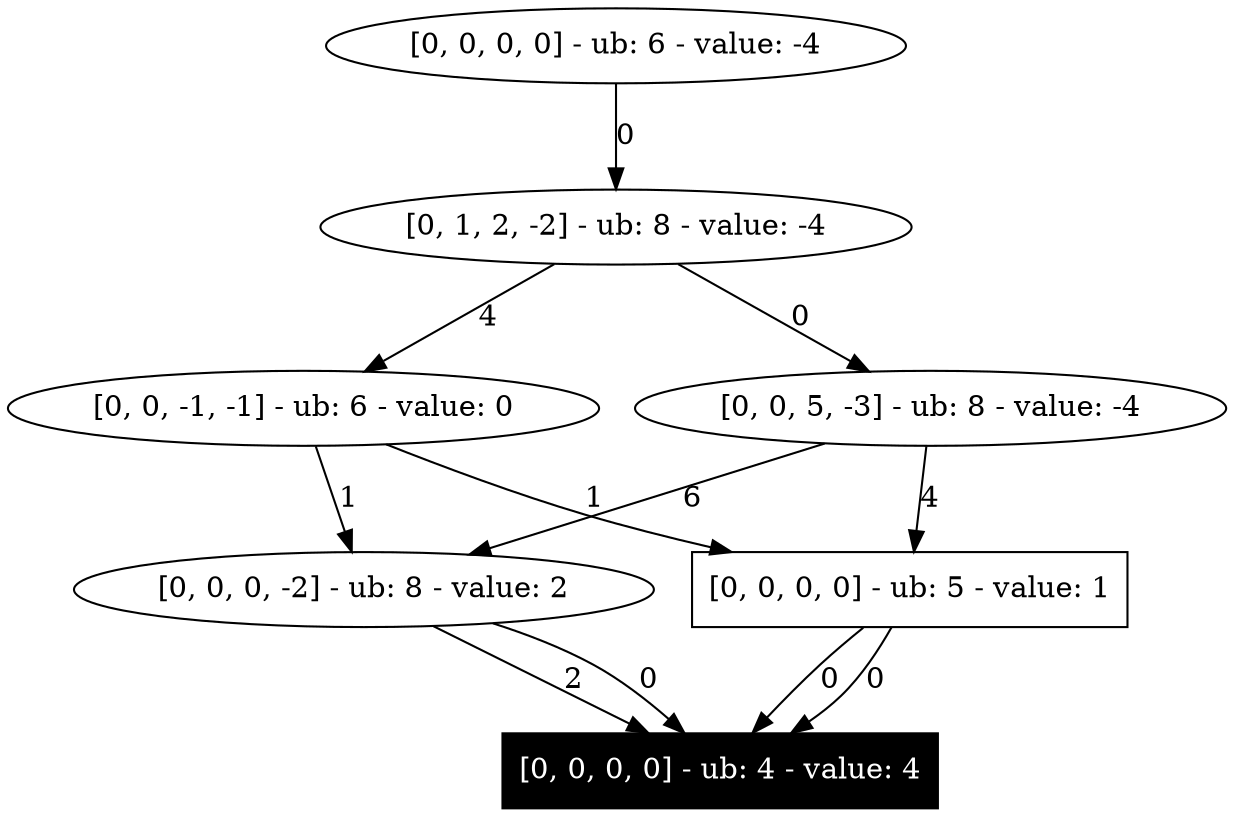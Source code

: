 Digraph relaxed{
589873731 [label="[0, 0, 0, 0] - ub: 6 - value: -4"];
200006406 [label="[0, 1, 2, -2] - ub: 8 - value: -4"];
589873731 -> 200006406 [label=0];
2052001577 [label="[0, 0, -1, -1] - ub: 6 - value: 0"];
200006406 -> 2052001577 [label=4];
1160264930 [label="[0, 0, 5, -3] - ub: 8 - value: -4"];
200006406 -> 1160264930 [label=0];
2007328737 [label="[0, 0, 0, -2] - ub: 8 - value: 2"];
2052001577 -> 2007328737 [label=1];
1160264930 -> 2007328737 [label=6];
1936628443 [label="[0, 0, 0, 0] - ub: 5 - value: 1", shape=box];
2052001577 -> 1936628443 [label=1];
1160264930 -> 1936628443 [label=4];
1830908236 [label="[0, 0, 0, 0] - ub: 4 - value: 4", shape=box, color=black, style=filled, fontcolor=white];
2007328737 -> 1830908236 [label=2];
2007328737 -> 1830908236 [label=0];
1936628443 -> 1830908236 [label=0];
1936628443 -> 1830908236 [label=0];
}